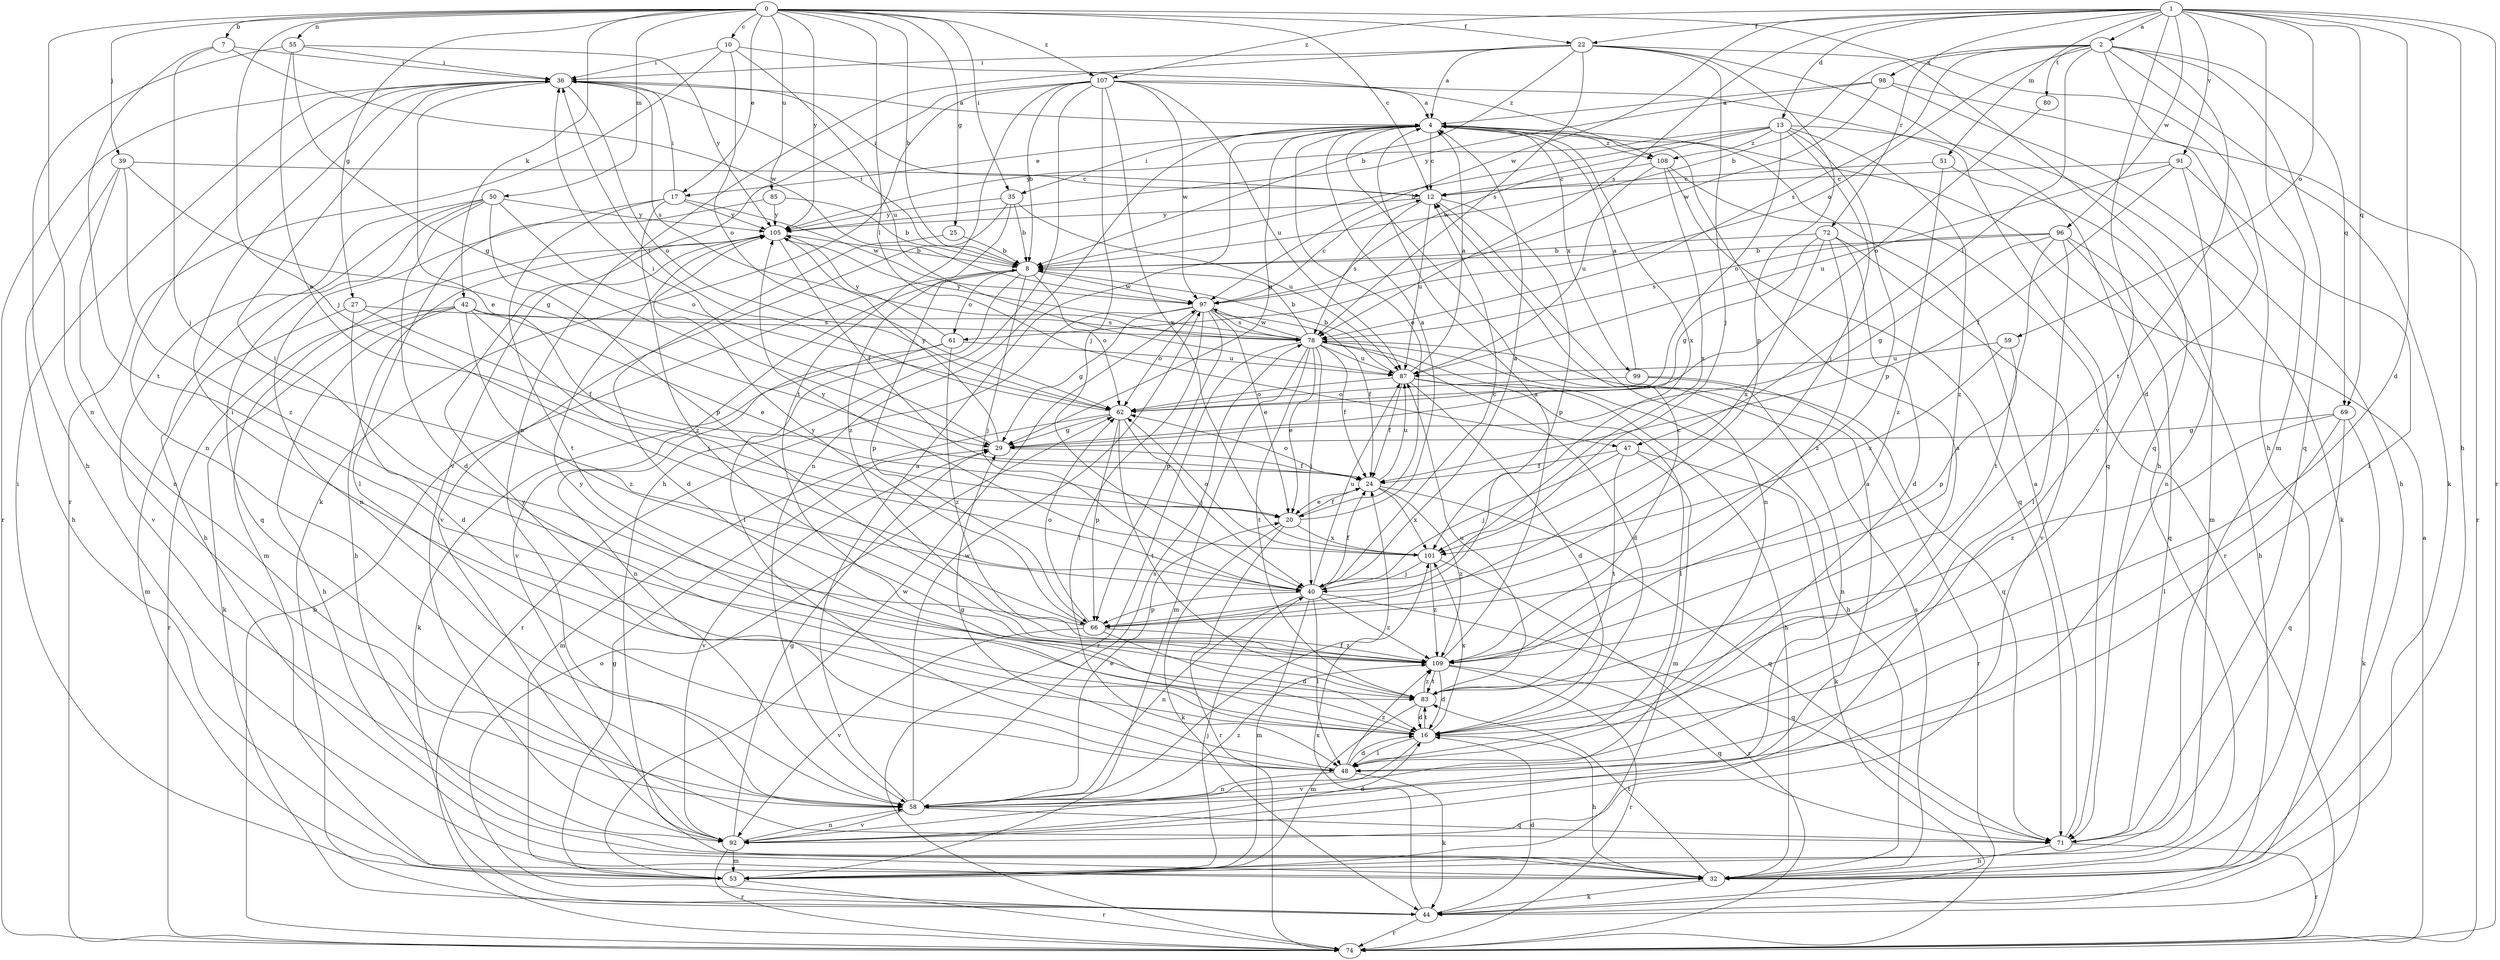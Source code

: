 strict digraph  {
0;
1;
2;
4;
7;
8;
10;
12;
13;
16;
17;
20;
22;
24;
25;
27;
29;
32;
35;
36;
39;
40;
42;
44;
47;
48;
50;
51;
53;
55;
58;
59;
61;
62;
66;
69;
71;
72;
74;
78;
80;
83;
85;
87;
91;
92;
96;
97;
98;
99;
101;
105;
107;
108;
109;
0 -> 7  [label=b];
0 -> 8  [label=b];
0 -> 10  [label=c];
0 -> 12  [label=c];
0 -> 17  [label=e];
0 -> 22  [label=f];
0 -> 25  [label=g];
0 -> 27  [label=g];
0 -> 32  [label=h];
0 -> 35  [label=i];
0 -> 39  [label=j];
0 -> 40  [label=j];
0 -> 42  [label=k];
0 -> 47  [label=l];
0 -> 50  [label=m];
0 -> 55  [label=n];
0 -> 58  [label=n];
0 -> 85  [label=u];
0 -> 105  [label=y];
0 -> 107  [label=z];
1 -> 2  [label=a];
1 -> 13  [label=d];
1 -> 16  [label=d];
1 -> 22  [label=f];
1 -> 32  [label=h];
1 -> 51  [label=m];
1 -> 53  [label=m];
1 -> 59  [label=o];
1 -> 69  [label=q];
1 -> 72  [label=r];
1 -> 74  [label=r];
1 -> 78  [label=s];
1 -> 91  [label=v];
1 -> 92  [label=v];
1 -> 96  [label=w];
1 -> 97  [label=w];
1 -> 107  [label=z];
2 -> 8  [label=b];
2 -> 16  [label=d];
2 -> 44  [label=k];
2 -> 47  [label=l];
2 -> 61  [label=o];
2 -> 69  [label=q];
2 -> 71  [label=q];
2 -> 78  [label=s];
2 -> 80  [label=t];
2 -> 83  [label=t];
2 -> 98  [label=x];
4 -> 12  [label=c];
4 -> 17  [label=e];
4 -> 20  [label=e];
4 -> 29  [label=g];
4 -> 35  [label=i];
4 -> 58  [label=n];
4 -> 99  [label=x];
4 -> 101  [label=x];
4 -> 108  [label=z];
7 -> 36  [label=i];
7 -> 40  [label=j];
7 -> 83  [label=t];
7 -> 97  [label=w];
8 -> 36  [label=i];
8 -> 40  [label=j];
8 -> 48  [label=l];
8 -> 61  [label=o];
8 -> 62  [label=o];
8 -> 66  [label=p];
8 -> 92  [label=v];
8 -> 97  [label=w];
10 -> 36  [label=i];
10 -> 62  [label=o];
10 -> 74  [label=r];
10 -> 87  [label=u];
10 -> 108  [label=z];
12 -> 36  [label=i];
12 -> 58  [label=n];
12 -> 66  [label=p];
12 -> 78  [label=s];
12 -> 87  [label=u];
12 -> 105  [label=y];
13 -> 8  [label=b];
13 -> 40  [label=j];
13 -> 44  [label=k];
13 -> 62  [label=o];
13 -> 66  [label=p];
13 -> 97  [label=w];
13 -> 105  [label=y];
13 -> 108  [label=z];
13 -> 109  [label=z];
16 -> 32  [label=h];
16 -> 36  [label=i];
16 -> 48  [label=l];
16 -> 83  [label=t];
16 -> 92  [label=v];
16 -> 101  [label=x];
16 -> 105  [label=y];
17 -> 36  [label=i];
17 -> 58  [label=n];
17 -> 83  [label=t];
17 -> 97  [label=w];
17 -> 105  [label=y];
17 -> 109  [label=z];
20 -> 4  [label=a];
20 -> 24  [label=f];
20 -> 44  [label=k];
20 -> 74  [label=r];
20 -> 101  [label=x];
22 -> 4  [label=a];
22 -> 8  [label=b];
22 -> 32  [label=h];
22 -> 36  [label=i];
22 -> 40  [label=j];
22 -> 58  [label=n];
22 -> 66  [label=p];
22 -> 71  [label=q];
22 -> 78  [label=s];
24 -> 20  [label=e];
24 -> 62  [label=o];
24 -> 71  [label=q];
24 -> 87  [label=u];
24 -> 101  [label=x];
24 -> 109  [label=z];
25 -> 8  [label=b];
25 -> 16  [label=d];
27 -> 16  [label=d];
27 -> 24  [label=f];
27 -> 53  [label=m];
27 -> 78  [label=s];
29 -> 24  [label=f];
29 -> 36  [label=i];
29 -> 92  [label=v];
29 -> 105  [label=y];
32 -> 44  [label=k];
32 -> 78  [label=s];
32 -> 83  [label=t];
35 -> 8  [label=b];
35 -> 87  [label=u];
35 -> 92  [label=v];
35 -> 105  [label=y];
35 -> 109  [label=z];
36 -> 4  [label=a];
36 -> 20  [label=e];
36 -> 58  [label=n];
36 -> 62  [label=o];
36 -> 74  [label=r];
36 -> 78  [label=s];
39 -> 12  [label=c];
39 -> 29  [label=g];
39 -> 32  [label=h];
39 -> 58  [label=n];
39 -> 109  [label=z];
40 -> 4  [label=a];
40 -> 12  [label=c];
40 -> 24  [label=f];
40 -> 48  [label=l];
40 -> 53  [label=m];
40 -> 58  [label=n];
40 -> 66  [label=p];
40 -> 71  [label=q];
40 -> 87  [label=u];
40 -> 109  [label=z];
42 -> 20  [label=e];
42 -> 32  [label=h];
42 -> 40  [label=j];
42 -> 44  [label=k];
42 -> 74  [label=r];
42 -> 78  [label=s];
42 -> 109  [label=z];
44 -> 16  [label=d];
44 -> 62  [label=o];
44 -> 74  [label=r];
44 -> 101  [label=x];
47 -> 24  [label=f];
47 -> 40  [label=j];
47 -> 44  [label=k];
47 -> 53  [label=m];
47 -> 83  [label=t];
48 -> 4  [label=a];
48 -> 16  [label=d];
48 -> 29  [label=g];
48 -> 44  [label=k];
48 -> 58  [label=n];
48 -> 105  [label=y];
48 -> 109  [label=z];
50 -> 16  [label=d];
50 -> 32  [label=h];
50 -> 62  [label=o];
50 -> 66  [label=p];
50 -> 71  [label=q];
50 -> 92  [label=v];
50 -> 105  [label=y];
51 -> 12  [label=c];
51 -> 53  [label=m];
51 -> 109  [label=z];
53 -> 29  [label=g];
53 -> 36  [label=i];
53 -> 40  [label=j];
53 -> 74  [label=r];
53 -> 97  [label=w];
55 -> 20  [label=e];
55 -> 29  [label=g];
55 -> 32  [label=h];
55 -> 36  [label=i];
55 -> 105  [label=y];
58 -> 4  [label=a];
58 -> 20  [label=e];
58 -> 24  [label=f];
58 -> 71  [label=q];
58 -> 78  [label=s];
58 -> 92  [label=v];
58 -> 97  [label=w];
58 -> 109  [label=z];
59 -> 66  [label=p];
59 -> 87  [label=u];
59 -> 101  [label=x];
61 -> 44  [label=k];
61 -> 58  [label=n];
61 -> 87  [label=u];
61 -> 105  [label=y];
61 -> 109  [label=z];
62 -> 29  [label=g];
62 -> 36  [label=i];
62 -> 40  [label=j];
62 -> 53  [label=m];
62 -> 66  [label=p];
62 -> 83  [label=t];
66 -> 16  [label=d];
66 -> 36  [label=i];
66 -> 62  [label=o];
66 -> 92  [label=v];
66 -> 105  [label=y];
66 -> 109  [label=z];
69 -> 29  [label=g];
69 -> 44  [label=k];
69 -> 48  [label=l];
69 -> 71  [label=q];
69 -> 109  [label=z];
71 -> 4  [label=a];
71 -> 32  [label=h];
71 -> 74  [label=r];
72 -> 8  [label=b];
72 -> 16  [label=d];
72 -> 29  [label=g];
72 -> 92  [label=v];
72 -> 101  [label=x];
72 -> 109  [label=z];
74 -> 4  [label=a];
74 -> 8  [label=b];
78 -> 8  [label=b];
78 -> 16  [label=d];
78 -> 20  [label=e];
78 -> 24  [label=f];
78 -> 32  [label=h];
78 -> 40  [label=j];
78 -> 53  [label=m];
78 -> 71  [label=q];
78 -> 74  [label=r];
78 -> 83  [label=t];
78 -> 87  [label=u];
78 -> 97  [label=w];
78 -> 105  [label=y];
80 -> 62  [label=o];
83 -> 16  [label=d];
83 -> 53  [label=m];
83 -> 87  [label=u];
83 -> 109  [label=z];
85 -> 8  [label=b];
85 -> 48  [label=l];
85 -> 105  [label=y];
87 -> 4  [label=a];
87 -> 8  [label=b];
87 -> 16  [label=d];
87 -> 24  [label=f];
87 -> 32  [label=h];
87 -> 48  [label=l];
87 -> 62  [label=o];
91 -> 12  [label=c];
91 -> 24  [label=f];
91 -> 48  [label=l];
91 -> 58  [label=n];
91 -> 87  [label=u];
92 -> 4  [label=a];
92 -> 16  [label=d];
92 -> 29  [label=g];
92 -> 53  [label=m];
92 -> 58  [label=n];
92 -> 74  [label=r];
96 -> 8  [label=b];
96 -> 29  [label=g];
96 -> 32  [label=h];
96 -> 48  [label=l];
96 -> 71  [label=q];
96 -> 78  [label=s];
96 -> 83  [label=t];
97 -> 12  [label=c];
97 -> 20  [label=e];
97 -> 24  [label=f];
97 -> 29  [label=g];
97 -> 48  [label=l];
97 -> 62  [label=o];
97 -> 66  [label=p];
97 -> 74  [label=r];
97 -> 78  [label=s];
98 -> 4  [label=a];
98 -> 32  [label=h];
98 -> 74  [label=r];
98 -> 97  [label=w];
98 -> 105  [label=y];
99 -> 4  [label=a];
99 -> 58  [label=n];
99 -> 62  [label=o];
99 -> 74  [label=r];
101 -> 40  [label=j];
101 -> 62  [label=o];
101 -> 74  [label=r];
101 -> 105  [label=y];
101 -> 109  [label=z];
105 -> 8  [label=b];
105 -> 24  [label=f];
105 -> 32  [label=h];
105 -> 53  [label=m];
107 -> 4  [label=a];
107 -> 8  [label=b];
107 -> 32  [label=h];
107 -> 40  [label=j];
107 -> 44  [label=k];
107 -> 71  [label=q];
107 -> 83  [label=t];
107 -> 87  [label=u];
107 -> 92  [label=v];
107 -> 97  [label=w];
107 -> 101  [label=x];
108 -> 12  [label=c];
108 -> 71  [label=q];
108 -> 74  [label=r];
108 -> 87  [label=u];
108 -> 101  [label=x];
109 -> 4  [label=a];
109 -> 12  [label=c];
109 -> 16  [label=d];
109 -> 71  [label=q];
109 -> 74  [label=r];
109 -> 83  [label=t];
}
